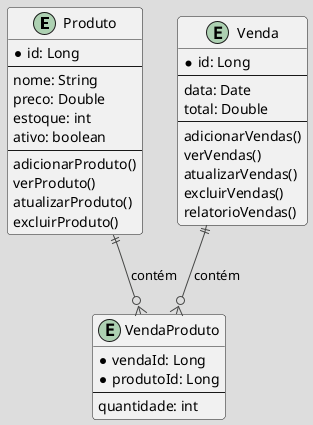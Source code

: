 @startuml
!theme toy

entity "Produto" {
    * id: Long
    --
    nome: String
    preco: Double
    estoque: int
    ativo: boolean
    --
    adicionarProduto()
    verProduto()
    atualizarProduto()
    excluirProduto()
}

entity "Venda" {
    * id: Long
    --
    data: Date
    total: Double
    --
    adicionarVendas()
    verVendas()
    atualizarVendas()
    excluirVendas()
    relatorioVendas()
}

entity "VendaProduto" {
    * vendaId: Long
    * produtoId: Long
    --
    quantidade: int
}

Produto ||--o{ VendaProduto: contém
Venda ||--o{ VendaProduto: contém
@enduml